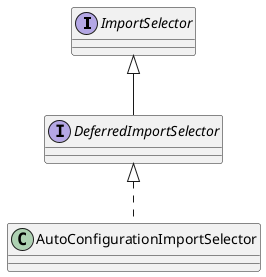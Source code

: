 @startuml selectorimport类关系
interface ImportSelector
interface DeferredImportSelector extends ImportSelector
class AutoConfigurationImportSelector implements DeferredImportSelector
@enduml
